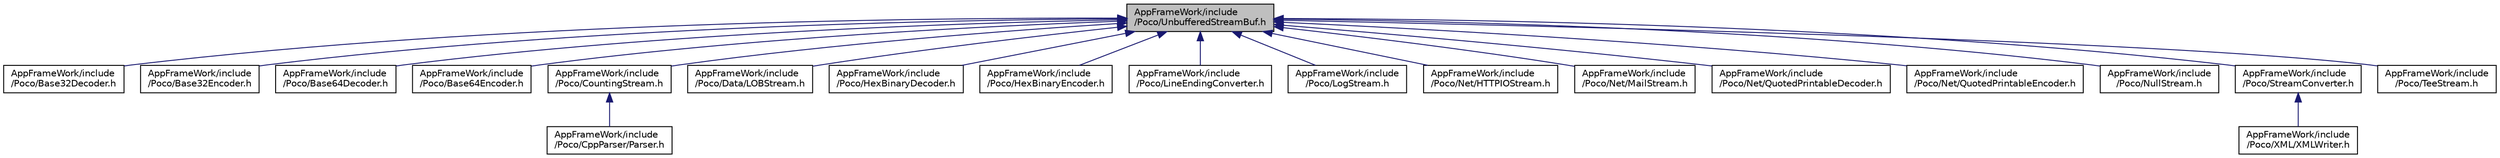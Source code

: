 digraph "AppFrameWork/include/Poco/UnbufferedStreamBuf.h"
{
 // LATEX_PDF_SIZE
  edge [fontname="Helvetica",fontsize="10",labelfontname="Helvetica",labelfontsize="10"];
  node [fontname="Helvetica",fontsize="10",shape=record];
  Node1 [label="AppFrameWork/include\l/Poco/UnbufferedStreamBuf.h",height=0.2,width=0.4,color="black", fillcolor="grey75", style="filled", fontcolor="black",tooltip=" "];
  Node1 -> Node2 [dir="back",color="midnightblue",fontsize="10",style="solid",fontname="Helvetica"];
  Node2 [label="AppFrameWork/include\l/Poco/Base32Decoder.h",height=0.2,width=0.4,color="black", fillcolor="white", style="filled",URL="$Base32Decoder_8h.html",tooltip=" "];
  Node1 -> Node3 [dir="back",color="midnightblue",fontsize="10",style="solid",fontname="Helvetica"];
  Node3 [label="AppFrameWork/include\l/Poco/Base32Encoder.h",height=0.2,width=0.4,color="black", fillcolor="white", style="filled",URL="$Base32Encoder_8h.html",tooltip=" "];
  Node1 -> Node4 [dir="back",color="midnightblue",fontsize="10",style="solid",fontname="Helvetica"];
  Node4 [label="AppFrameWork/include\l/Poco/Base64Decoder.h",height=0.2,width=0.4,color="black", fillcolor="white", style="filled",URL="$Base64Decoder_8h.html",tooltip=" "];
  Node1 -> Node5 [dir="back",color="midnightblue",fontsize="10",style="solid",fontname="Helvetica"];
  Node5 [label="AppFrameWork/include\l/Poco/Base64Encoder.h",height=0.2,width=0.4,color="black", fillcolor="white", style="filled",URL="$Base64Encoder_8h.html",tooltip=" "];
  Node1 -> Node6 [dir="back",color="midnightblue",fontsize="10",style="solid",fontname="Helvetica"];
  Node6 [label="AppFrameWork/include\l/Poco/CountingStream.h",height=0.2,width=0.4,color="black", fillcolor="white", style="filled",URL="$CountingStream_8h.html",tooltip=" "];
  Node6 -> Node7 [dir="back",color="midnightblue",fontsize="10",style="solid",fontname="Helvetica"];
  Node7 [label="AppFrameWork/include\l/Poco/CppParser/Parser.h",height=0.2,width=0.4,color="black", fillcolor="white", style="filled",URL="$CppParser_2Parser_8h.html",tooltip=" "];
  Node1 -> Node8 [dir="back",color="midnightblue",fontsize="10",style="solid",fontname="Helvetica"];
  Node8 [label="AppFrameWork/include\l/Poco/Data/LOBStream.h",height=0.2,width=0.4,color="black", fillcolor="white", style="filled",URL="$LOBStream_8h.html",tooltip=" "];
  Node1 -> Node9 [dir="back",color="midnightblue",fontsize="10",style="solid",fontname="Helvetica"];
  Node9 [label="AppFrameWork/include\l/Poco/HexBinaryDecoder.h",height=0.2,width=0.4,color="black", fillcolor="white", style="filled",URL="$HexBinaryDecoder_8h.html",tooltip=" "];
  Node1 -> Node10 [dir="back",color="midnightblue",fontsize="10",style="solid",fontname="Helvetica"];
  Node10 [label="AppFrameWork/include\l/Poco/HexBinaryEncoder.h",height=0.2,width=0.4,color="black", fillcolor="white", style="filled",URL="$HexBinaryEncoder_8h.html",tooltip=" "];
  Node1 -> Node11 [dir="back",color="midnightblue",fontsize="10",style="solid",fontname="Helvetica"];
  Node11 [label="AppFrameWork/include\l/Poco/LineEndingConverter.h",height=0.2,width=0.4,color="black", fillcolor="white", style="filled",URL="$LineEndingConverter_8h.html",tooltip=" "];
  Node1 -> Node12 [dir="back",color="midnightblue",fontsize="10",style="solid",fontname="Helvetica"];
  Node12 [label="AppFrameWork/include\l/Poco/LogStream.h",height=0.2,width=0.4,color="black", fillcolor="white", style="filled",URL="$LogStream_8h.html",tooltip=" "];
  Node1 -> Node13 [dir="back",color="midnightblue",fontsize="10",style="solid",fontname="Helvetica"];
  Node13 [label="AppFrameWork/include\l/Poco/Net/HTTPIOStream.h",height=0.2,width=0.4,color="black", fillcolor="white", style="filled",URL="$HTTPIOStream_8h.html",tooltip=" "];
  Node1 -> Node14 [dir="back",color="midnightblue",fontsize="10",style="solid",fontname="Helvetica"];
  Node14 [label="AppFrameWork/include\l/Poco/Net/MailStream.h",height=0.2,width=0.4,color="black", fillcolor="white", style="filled",URL="$MailStream_8h.html",tooltip=" "];
  Node1 -> Node15 [dir="back",color="midnightblue",fontsize="10",style="solid",fontname="Helvetica"];
  Node15 [label="AppFrameWork/include\l/Poco/Net/QuotedPrintableDecoder.h",height=0.2,width=0.4,color="black", fillcolor="white", style="filled",URL="$QuotedPrintableDecoder_8h.html",tooltip=" "];
  Node1 -> Node16 [dir="back",color="midnightblue",fontsize="10",style="solid",fontname="Helvetica"];
  Node16 [label="AppFrameWork/include\l/Poco/Net/QuotedPrintableEncoder.h",height=0.2,width=0.4,color="black", fillcolor="white", style="filled",URL="$QuotedPrintableEncoder_8h.html",tooltip=" "];
  Node1 -> Node17 [dir="back",color="midnightblue",fontsize="10",style="solid",fontname="Helvetica"];
  Node17 [label="AppFrameWork/include\l/Poco/NullStream.h",height=0.2,width=0.4,color="black", fillcolor="white", style="filled",URL="$NullStream_8h.html",tooltip=" "];
  Node1 -> Node18 [dir="back",color="midnightblue",fontsize="10",style="solid",fontname="Helvetica"];
  Node18 [label="AppFrameWork/include\l/Poco/StreamConverter.h",height=0.2,width=0.4,color="black", fillcolor="white", style="filled",URL="$StreamConverter_8h.html",tooltip=" "];
  Node18 -> Node19 [dir="back",color="midnightblue",fontsize="10",style="solid",fontname="Helvetica"];
  Node19 [label="AppFrameWork/include\l/Poco/XML/XMLWriter.h",height=0.2,width=0.4,color="black", fillcolor="white", style="filled",URL="$XMLWriter_8h.html",tooltip=" "];
  Node1 -> Node20 [dir="back",color="midnightblue",fontsize="10",style="solid",fontname="Helvetica"];
  Node20 [label="AppFrameWork/include\l/Poco/TeeStream.h",height=0.2,width=0.4,color="black", fillcolor="white", style="filled",URL="$TeeStream_8h.html",tooltip=" "];
}
